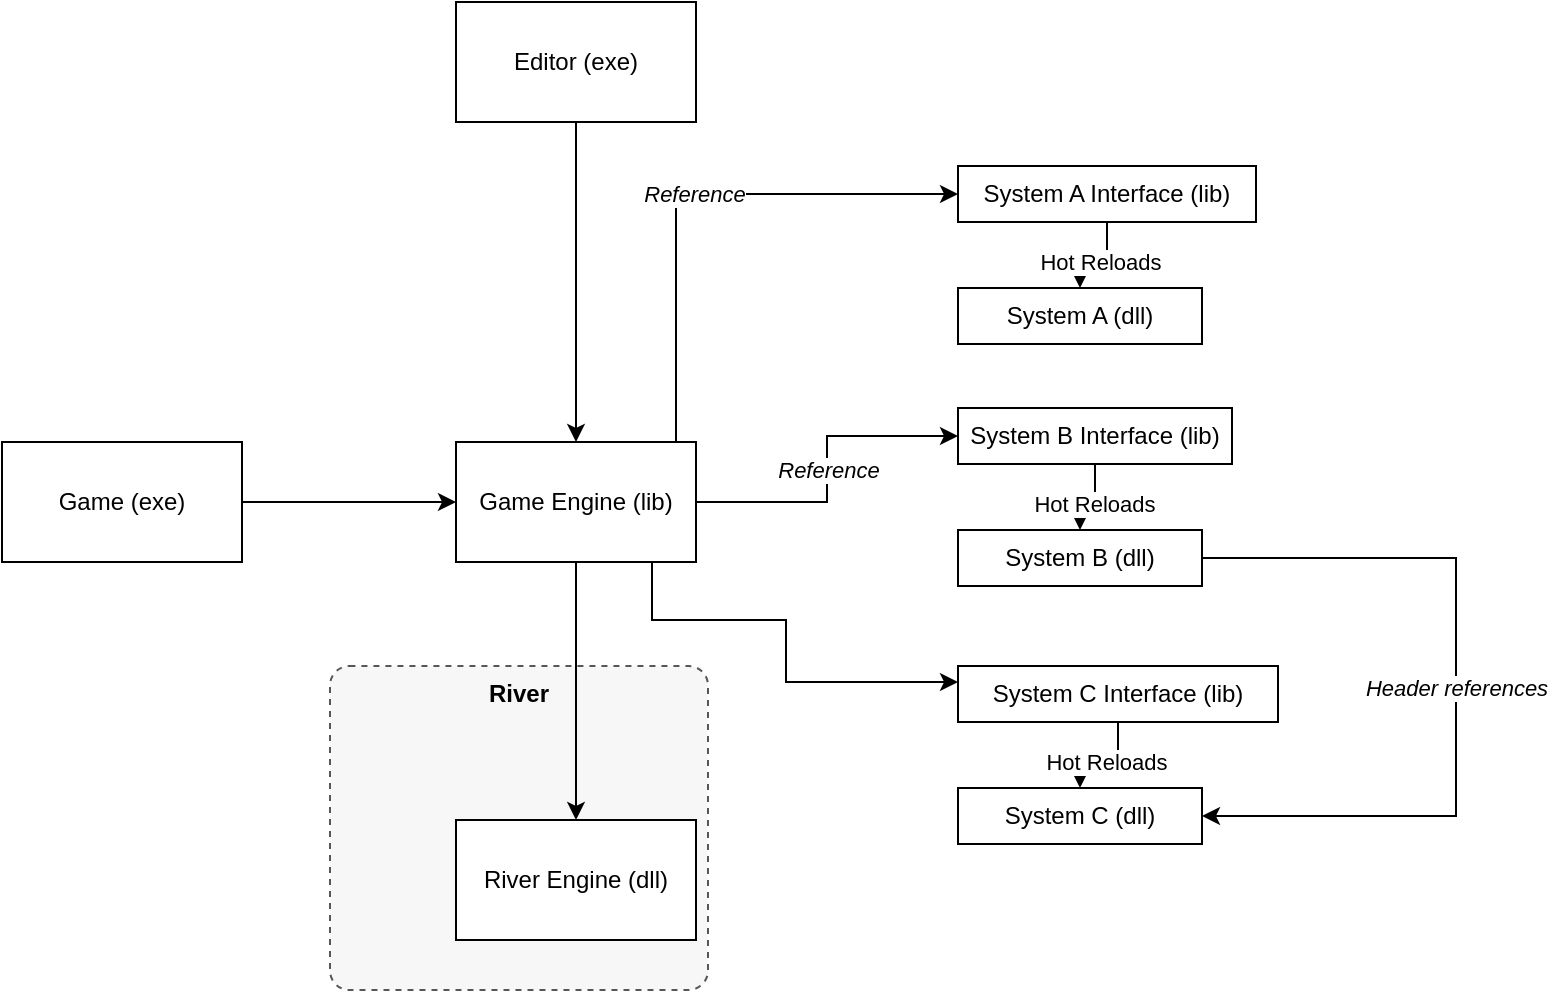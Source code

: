 <mxfile version="21.2.8" type="device">
  <diagram name="Page-1" id="RZMQnnIxFIDCbTTscp1S">
    <mxGraphModel dx="1595" dy="703" grid="0" gridSize="10" guides="1" tooltips="1" connect="1" arrows="1" fold="1" page="0" pageScale="1" pageWidth="850" pageHeight="1100" math="0" shadow="0">
      <root>
        <mxCell id="0" />
        <mxCell id="1" parent="0" />
        <mxCell id="1gTI2FQHeB6lC58a262o-13" value="River" style="rounded=1;whiteSpace=wrap;html=1;fillColor=#F7F7F7;dashed=1;strokeColor=#575757;arcSize=6;fontStyle=1;verticalAlign=top;" vertex="1" parent="1">
          <mxGeometry x="141" y="425" width="189" height="162" as="geometry" />
        </mxCell>
        <mxCell id="1gTI2FQHeB6lC58a262o-1" value="River Engine (dll)" style="rounded=0;whiteSpace=wrap;html=1;" vertex="1" parent="1">
          <mxGeometry x="204" y="502" width="120" height="60" as="geometry" />
        </mxCell>
        <mxCell id="1gTI2FQHeB6lC58a262o-5" style="edgeStyle=orthogonalEdgeStyle;rounded=0;orthogonalLoop=1;jettySize=auto;html=1;" edge="1" parent="1" source="1gTI2FQHeB6lC58a262o-2" target="1gTI2FQHeB6lC58a262o-1">
          <mxGeometry relative="1" as="geometry" />
        </mxCell>
        <mxCell id="1gTI2FQHeB6lC58a262o-19" value="&lt;i&gt;Reference&lt;/i&gt;" style="edgeStyle=orthogonalEdgeStyle;rounded=0;orthogonalLoop=1;jettySize=auto;html=1;" edge="1" parent="1" source="1gTI2FQHeB6lC58a262o-2" target="1gTI2FQHeB6lC58a262o-18">
          <mxGeometry relative="1" as="geometry">
            <Array as="points">
              <mxPoint x="314" y="189" />
            </Array>
          </mxGeometry>
        </mxCell>
        <mxCell id="1gTI2FQHeB6lC58a262o-24" value="Reference" style="edgeStyle=orthogonalEdgeStyle;rounded=0;orthogonalLoop=1;jettySize=auto;html=1;fontStyle=2" edge="1" parent="1" source="1gTI2FQHeB6lC58a262o-2" target="1gTI2FQHeB6lC58a262o-23">
          <mxGeometry relative="1" as="geometry" />
        </mxCell>
        <mxCell id="1gTI2FQHeB6lC58a262o-30" style="edgeStyle=orthogonalEdgeStyle;rounded=0;orthogonalLoop=1;jettySize=auto;html=1;" edge="1" parent="1" source="1gTI2FQHeB6lC58a262o-2" target="1gTI2FQHeB6lC58a262o-27">
          <mxGeometry relative="1" as="geometry">
            <Array as="points">
              <mxPoint x="302" y="402" />
              <mxPoint x="369" y="402" />
              <mxPoint x="369" y="433" />
            </Array>
          </mxGeometry>
        </mxCell>
        <mxCell id="1gTI2FQHeB6lC58a262o-2" value="Game Engine (lib)" style="rounded=0;whiteSpace=wrap;html=1;" vertex="1" parent="1">
          <mxGeometry x="204" y="313" width="120" height="60" as="geometry" />
        </mxCell>
        <mxCell id="1gTI2FQHeB6lC58a262o-6" value="System A (dll)" style="rounded=0;whiteSpace=wrap;html=1;" vertex="1" parent="1">
          <mxGeometry x="455" y="236" width="122" height="28" as="geometry" />
        </mxCell>
        <mxCell id="1gTI2FQHeB6lC58a262o-10" style="edgeStyle=orthogonalEdgeStyle;rounded=0;orthogonalLoop=1;jettySize=auto;html=1;entryX=0;entryY=0.5;entryDx=0;entryDy=0;" edge="1" parent="1" source="1gTI2FQHeB6lC58a262o-7" target="1gTI2FQHeB6lC58a262o-2">
          <mxGeometry relative="1" as="geometry" />
        </mxCell>
        <mxCell id="1gTI2FQHeB6lC58a262o-7" value="Game (exe)" style="rounded=0;whiteSpace=wrap;html=1;" vertex="1" parent="1">
          <mxGeometry x="-23" y="313" width="120" height="60" as="geometry" />
        </mxCell>
        <mxCell id="1gTI2FQHeB6lC58a262o-9" style="edgeStyle=orthogonalEdgeStyle;rounded=0;orthogonalLoop=1;jettySize=auto;html=1;entryX=0.5;entryY=0;entryDx=0;entryDy=0;" edge="1" parent="1" source="1gTI2FQHeB6lC58a262o-8" target="1gTI2FQHeB6lC58a262o-2">
          <mxGeometry relative="1" as="geometry" />
        </mxCell>
        <mxCell id="1gTI2FQHeB6lC58a262o-8" value="Editor (exe)" style="rounded=0;whiteSpace=wrap;html=1;" vertex="1" parent="1">
          <mxGeometry x="204" y="93" width="120" height="60" as="geometry" />
        </mxCell>
        <mxCell id="1gTI2FQHeB6lC58a262o-20" value="Hot Reloads" style="edgeStyle=orthogonalEdgeStyle;rounded=0;orthogonalLoop=1;jettySize=auto;html=1;" edge="1" parent="1" source="1gTI2FQHeB6lC58a262o-18" target="1gTI2FQHeB6lC58a262o-6">
          <mxGeometry relative="1" as="geometry" />
        </mxCell>
        <mxCell id="1gTI2FQHeB6lC58a262o-18" value="System A Interface (lib)" style="rounded=0;whiteSpace=wrap;html=1;" vertex="1" parent="1">
          <mxGeometry x="455" y="175" width="149" height="28" as="geometry" />
        </mxCell>
        <mxCell id="1gTI2FQHeB6lC58a262o-29" value="Header references" style="edgeStyle=orthogonalEdgeStyle;rounded=0;orthogonalLoop=1;jettySize=auto;html=1;entryX=1;entryY=0.5;entryDx=0;entryDy=0;fontStyle=2" edge="1" parent="1" source="1gTI2FQHeB6lC58a262o-21" target="1gTI2FQHeB6lC58a262o-25">
          <mxGeometry relative="1" as="geometry">
            <Array as="points">
              <mxPoint x="704" y="371" />
              <mxPoint x="704" y="500" />
            </Array>
          </mxGeometry>
        </mxCell>
        <mxCell id="1gTI2FQHeB6lC58a262o-21" value="System B (dll)" style="rounded=0;whiteSpace=wrap;html=1;" vertex="1" parent="1">
          <mxGeometry x="455" y="357" width="122" height="28" as="geometry" />
        </mxCell>
        <mxCell id="1gTI2FQHeB6lC58a262o-22" value="Hot Reloads" style="edgeStyle=orthogonalEdgeStyle;rounded=0;orthogonalLoop=1;jettySize=auto;html=1;" edge="1" parent="1" source="1gTI2FQHeB6lC58a262o-23" target="1gTI2FQHeB6lC58a262o-21">
          <mxGeometry relative="1" as="geometry" />
        </mxCell>
        <mxCell id="1gTI2FQHeB6lC58a262o-23" value="System B Interface (lib)" style="rounded=0;whiteSpace=wrap;html=1;" vertex="1" parent="1">
          <mxGeometry x="455" y="296" width="137" height="28" as="geometry" />
        </mxCell>
        <mxCell id="1gTI2FQHeB6lC58a262o-25" value="System C (dll)" style="rounded=0;whiteSpace=wrap;html=1;" vertex="1" parent="1">
          <mxGeometry x="455" y="486" width="122" height="28" as="geometry" />
        </mxCell>
        <mxCell id="1gTI2FQHeB6lC58a262o-26" value="Hot Reloads" style="edgeStyle=orthogonalEdgeStyle;rounded=0;orthogonalLoop=1;jettySize=auto;html=1;" edge="1" parent="1" source="1gTI2FQHeB6lC58a262o-27" target="1gTI2FQHeB6lC58a262o-25">
          <mxGeometry relative="1" as="geometry" />
        </mxCell>
        <mxCell id="1gTI2FQHeB6lC58a262o-27" value="System C Interface (lib)" style="rounded=0;whiteSpace=wrap;html=1;" vertex="1" parent="1">
          <mxGeometry x="455" y="425" width="160" height="28" as="geometry" />
        </mxCell>
      </root>
    </mxGraphModel>
  </diagram>
</mxfile>
